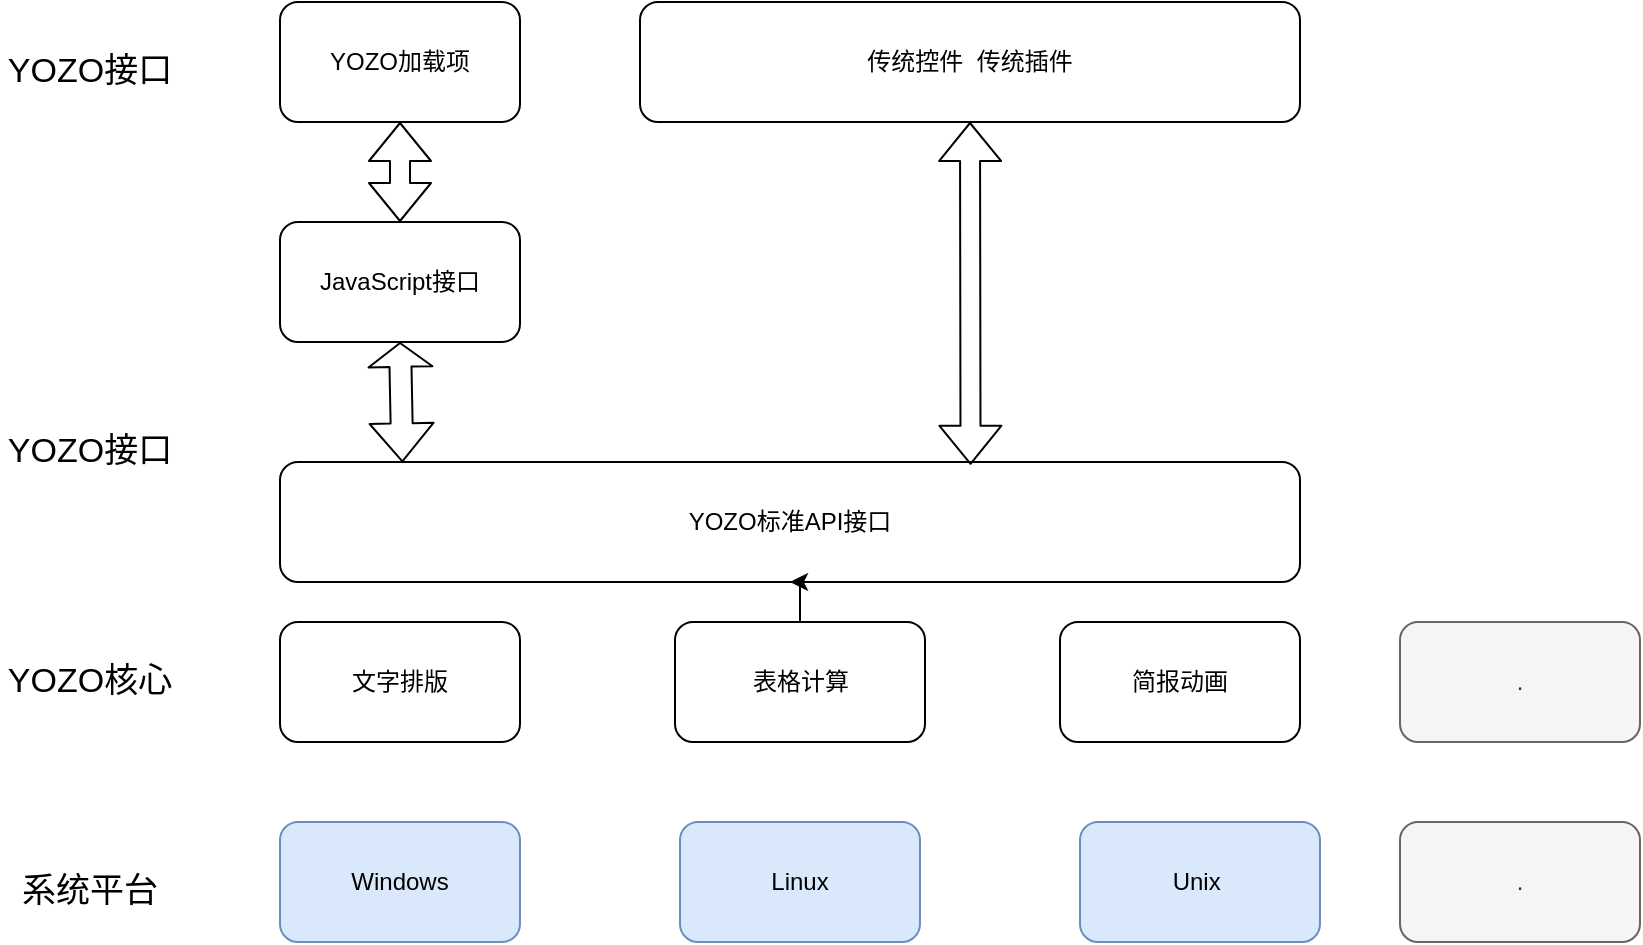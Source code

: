 <mxfile version="14.9.9" type="github">
  <diagram id="bM_wfJS56F1sdIb-5_cB" name="Page-1">
    <mxGraphModel dx="1038" dy="547" grid="1" gridSize="10" guides="1" tooltips="1" connect="1" arrows="1" fold="1" page="1" pageScale="1" pageWidth="827" pageHeight="1169" math="0" shadow="0">
      <root>
        <mxCell id="0" />
        <mxCell id="1" parent="0" />
        <mxCell id="8BB0WYbZp4TZoXRffc63-2" value="Windows" style="rounded=1;whiteSpace=wrap;html=1;fillColor=#dae8fc;strokeColor=#6c8ebf;" parent="1" vertex="1">
          <mxGeometry x="180" y="450" width="120" height="60" as="geometry" />
        </mxCell>
        <mxCell id="8BB0WYbZp4TZoXRffc63-3" value="Linux" style="rounded=1;whiteSpace=wrap;html=1;fillColor=#dae8fc;strokeColor=#6c8ebf;" parent="1" vertex="1">
          <mxGeometry x="380" y="450" width="120" height="60" as="geometry" />
        </mxCell>
        <mxCell id="8BB0WYbZp4TZoXRffc63-4" value="Unix&amp;nbsp;" style="rounded=1;whiteSpace=wrap;html=1;fillColor=#dae8fc;strokeColor=#6c8ebf;" parent="1" vertex="1">
          <mxGeometry x="580" y="450" width="120" height="60" as="geometry" />
        </mxCell>
        <mxCell id="8BB0WYbZp4TZoXRffc63-6" value="." style="rounded=1;whiteSpace=wrap;html=1;fillColor=#f5f5f5;strokeColor=#666666;fontColor=#333333;" parent="1" vertex="1">
          <mxGeometry x="740" y="450" width="120" height="60" as="geometry" />
        </mxCell>
        <mxCell id="8BB0WYbZp4TZoXRffc63-7" value="YOZO加载项" style="rounded=1;whiteSpace=wrap;html=1;" parent="1" vertex="1">
          <mxGeometry x="180" y="40" width="120" height="60" as="geometry" />
        </mxCell>
        <mxCell id="8BB0WYbZp4TZoXRffc63-8" value="传统控件&amp;nbsp; 传统插件" style="rounded=1;whiteSpace=wrap;html=1;" parent="1" vertex="1">
          <mxGeometry x="360" y="40" width="330" height="60" as="geometry" />
        </mxCell>
        <mxCell id="8BB0WYbZp4TZoXRffc63-9" value="JavaScript接口" style="rounded=1;whiteSpace=wrap;html=1;" parent="1" vertex="1">
          <mxGeometry x="180" y="150" width="120" height="60" as="geometry" />
        </mxCell>
        <mxCell id="8BB0WYbZp4TZoXRffc63-10" value="YOZO标准API接口" style="rounded=1;whiteSpace=wrap;html=1;" parent="1" vertex="1">
          <mxGeometry x="180" y="270" width="510" height="60" as="geometry" />
        </mxCell>
        <mxCell id="8BB0WYbZp4TZoXRffc63-11" value="文字排版" style="rounded=1;whiteSpace=wrap;html=1;" parent="1" vertex="1">
          <mxGeometry x="180" y="350" width="120" height="60" as="geometry" />
        </mxCell>
        <mxCell id="8BB0WYbZp4TZoXRffc63-15" value="" style="edgeStyle=orthogonalEdgeStyle;rounded=0;orthogonalLoop=1;jettySize=auto;html=1;" parent="1" source="8BB0WYbZp4TZoXRffc63-13" target="8BB0WYbZp4TZoXRffc63-10" edge="1">
          <mxGeometry relative="1" as="geometry" />
        </mxCell>
        <mxCell id="8BB0WYbZp4TZoXRffc63-13" value="表格计算" style="rounded=1;whiteSpace=wrap;html=1;" parent="1" vertex="1">
          <mxGeometry x="377.5" y="350" width="125" height="60" as="geometry" />
        </mxCell>
        <mxCell id="8BB0WYbZp4TZoXRffc63-14" value="简报动画" style="rounded=1;whiteSpace=wrap;html=1;" parent="1" vertex="1">
          <mxGeometry x="570" y="350" width="120" height="60" as="geometry" />
        </mxCell>
        <mxCell id="8BB0WYbZp4TZoXRffc63-16" value="" style="shape=flexArrow;endArrow=classic;startArrow=classic;html=1;entryX=0.5;entryY=1;entryDx=0;entryDy=0;exitX=0.677;exitY=0.023;exitDx=0;exitDy=0;exitPerimeter=0;" parent="1" source="8BB0WYbZp4TZoXRffc63-10" target="8BB0WYbZp4TZoXRffc63-8" edge="1">
          <mxGeometry width="100" height="100" relative="1" as="geometry">
            <mxPoint x="470" y="200" as="sourcePoint" />
            <mxPoint x="540" y="150" as="targetPoint" />
          </mxGeometry>
        </mxCell>
        <mxCell id="8BB0WYbZp4TZoXRffc63-17" value="" style="shape=flexArrow;endArrow=classic;startArrow=classic;html=1;entryX=0.5;entryY=1;entryDx=0;entryDy=0;exitX=0.5;exitY=0;exitDx=0;exitDy=0;" parent="1" source="8BB0WYbZp4TZoXRffc63-9" target="8BB0WYbZp4TZoXRffc63-7" edge="1">
          <mxGeometry width="100" height="100" relative="1" as="geometry">
            <mxPoint x="220" y="150" as="sourcePoint" />
            <mxPoint x="270" y="110" as="targetPoint" />
          </mxGeometry>
        </mxCell>
        <mxCell id="8BB0WYbZp4TZoXRffc63-18" value="" style="shape=flexArrow;endArrow=classic;startArrow=classic;html=1;entryX=0.5;entryY=1;entryDx=0;entryDy=0;width=11;endSize=3.64;exitX=0.12;exitY=0.003;exitDx=0;exitDy=0;exitPerimeter=0;" parent="1" source="8BB0WYbZp4TZoXRffc63-10" target="8BB0WYbZp4TZoXRffc63-9" edge="1">
          <mxGeometry width="100" height="100" relative="1" as="geometry">
            <mxPoint x="240" y="241" as="sourcePoint" />
            <mxPoint x="270" y="200" as="targetPoint" />
          </mxGeometry>
        </mxCell>
        <mxCell id="O1P99uhnvQyLq_cA9t3E-6" value="." style="rounded=1;whiteSpace=wrap;html=1;fillColor=#f5f5f5;strokeColor=#666666;fontColor=#333333;" vertex="1" parent="1">
          <mxGeometry x="740" y="350" width="120" height="60" as="geometry" />
        </mxCell>
        <mxCell id="O1P99uhnvQyLq_cA9t3E-7" value="&lt;font style=&quot;font-size: 17px&quot;&gt;YOZO接口&lt;/font&gt;" style="text;html=1;strokeColor=none;fillColor=none;align=center;verticalAlign=middle;whiteSpace=wrap;rounded=0;" vertex="1" parent="1">
          <mxGeometry x="40" y="60" width="90" height="30" as="geometry" />
        </mxCell>
        <mxCell id="O1P99uhnvQyLq_cA9t3E-9" value="&lt;font style=&quot;font-size: 17px&quot;&gt;YOZO接口&lt;/font&gt;" style="text;html=1;strokeColor=none;fillColor=none;align=center;verticalAlign=middle;whiteSpace=wrap;rounded=0;" vertex="1" parent="1">
          <mxGeometry x="40" y="250" width="90" height="30" as="geometry" />
        </mxCell>
        <mxCell id="O1P99uhnvQyLq_cA9t3E-10" value="&lt;span style=&quot;font-size: 17px&quot;&gt;YOZO核心&lt;/span&gt;" style="text;html=1;strokeColor=none;fillColor=none;align=center;verticalAlign=middle;whiteSpace=wrap;rounded=0;" vertex="1" parent="1">
          <mxGeometry x="40" y="365" width="90" height="30" as="geometry" />
        </mxCell>
        <mxCell id="O1P99uhnvQyLq_cA9t3E-11" value="&lt;span style=&quot;font-size: 17px&quot;&gt;系统平台&lt;/span&gt;" style="text;html=1;strokeColor=none;fillColor=none;align=center;verticalAlign=middle;whiteSpace=wrap;rounded=0;" vertex="1" parent="1">
          <mxGeometry x="40" y="470" width="90" height="30" as="geometry" />
        </mxCell>
      </root>
    </mxGraphModel>
  </diagram>
</mxfile>
